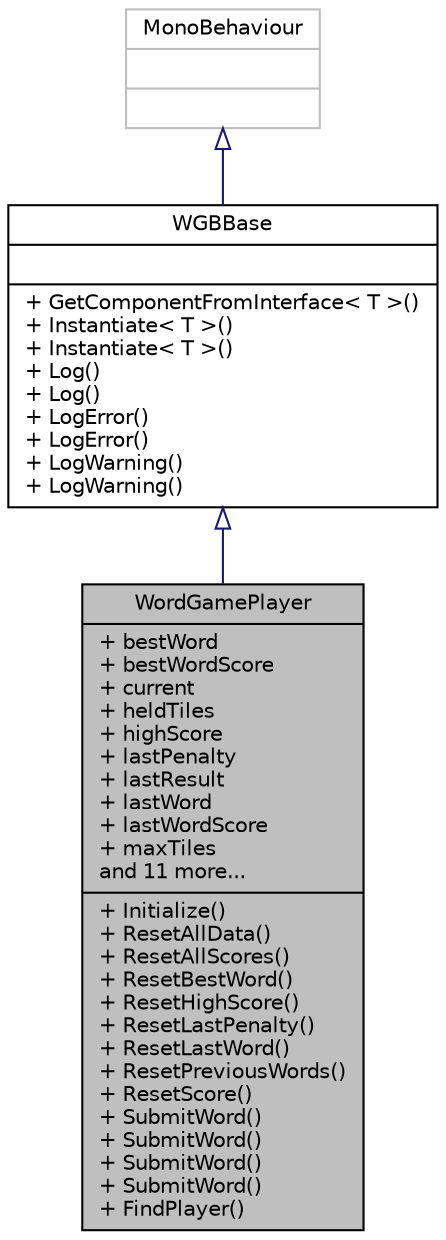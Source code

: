 digraph "WordGamePlayer"
{
 // INTERACTIVE_SVG=YES
  bgcolor="transparent";
  edge [fontname="Helvetica",fontsize="10",labelfontname="Helvetica",labelfontsize="10"];
  node [fontname="Helvetica",fontsize="10",shape=record];
  Node1 [label="{WordGamePlayer\n|+ bestWord\l+ bestWordScore\l+ current\l+ heldTiles\l+ highScore\l+ lastPenalty\l+ lastResult\l+ lastWord\l+ lastWordScore\l+ maxTiles\land 11 more...\l|+ Initialize()\l+ ResetAllData()\l+ ResetAllScores()\l+ ResetBestWord()\l+ ResetHighScore()\l+ ResetLastPenalty()\l+ ResetLastWord()\l+ ResetPreviousWords()\l+ ResetScore()\l+ SubmitWord()\l+ SubmitWord()\l+ SubmitWord()\l+ SubmitWord()\l+ FindPlayer()\l}",height=0.2,width=0.4,color="black", fillcolor="grey75", style="filled" fontcolor="black"];
  Node2 -> Node1 [dir="back",color="midnightblue",fontsize="10",style="solid",arrowtail="onormal",fontname="Helvetica"];
  Node2 [label="{WGBBase\n||+ GetComponentFromInterface\< T \>()\l+ Instantiate\< T \>()\l+ Instantiate\< T \>()\l+ Log()\l+ Log()\l+ LogError()\l+ LogError()\l+ LogWarning()\l+ LogWarning()\l}",height=0.2,width=0.4,color="black",URL="$class_thinksquirrel_software_1_1_word_game_builder_1_1_w_g_b_base.html",tooltip="The base class for all Word Game Builder components. "];
  Node3 -> Node2 [dir="back",color="midnightblue",fontsize="10",style="solid",arrowtail="onormal",fontname="Helvetica"];
  Node3 [label="{MonoBehaviour\n||}",height=0.2,width=0.4,color="grey75"];
}
